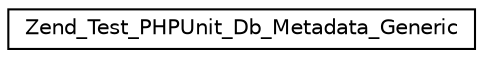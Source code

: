 digraph G
{
  edge [fontname="Helvetica",fontsize="10",labelfontname="Helvetica",labelfontsize="10"];
  node [fontname="Helvetica",fontsize="10",shape=record];
  rankdir="LR";
  Node1 [label="Zend_Test_PHPUnit_Db_Metadata_Generic",height=0.2,width=0.4,color="black", fillcolor="white", style="filled",URL="$class_zend___test___p_h_p_unit___db___metadata___generic.html"];
}
